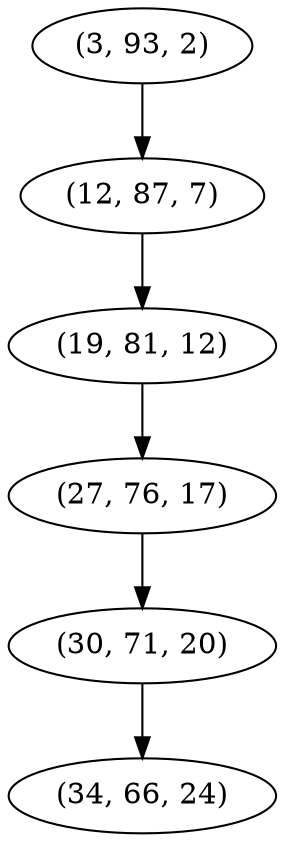 digraph tree {
    "(3, 93, 2)";
    "(12, 87, 7)";
    "(19, 81, 12)";
    "(27, 76, 17)";
    "(30, 71, 20)";
    "(34, 66, 24)";
    "(3, 93, 2)" -> "(12, 87, 7)";
    "(12, 87, 7)" -> "(19, 81, 12)";
    "(19, 81, 12)" -> "(27, 76, 17)";
    "(27, 76, 17)" -> "(30, 71, 20)";
    "(30, 71, 20)" -> "(34, 66, 24)";
}
